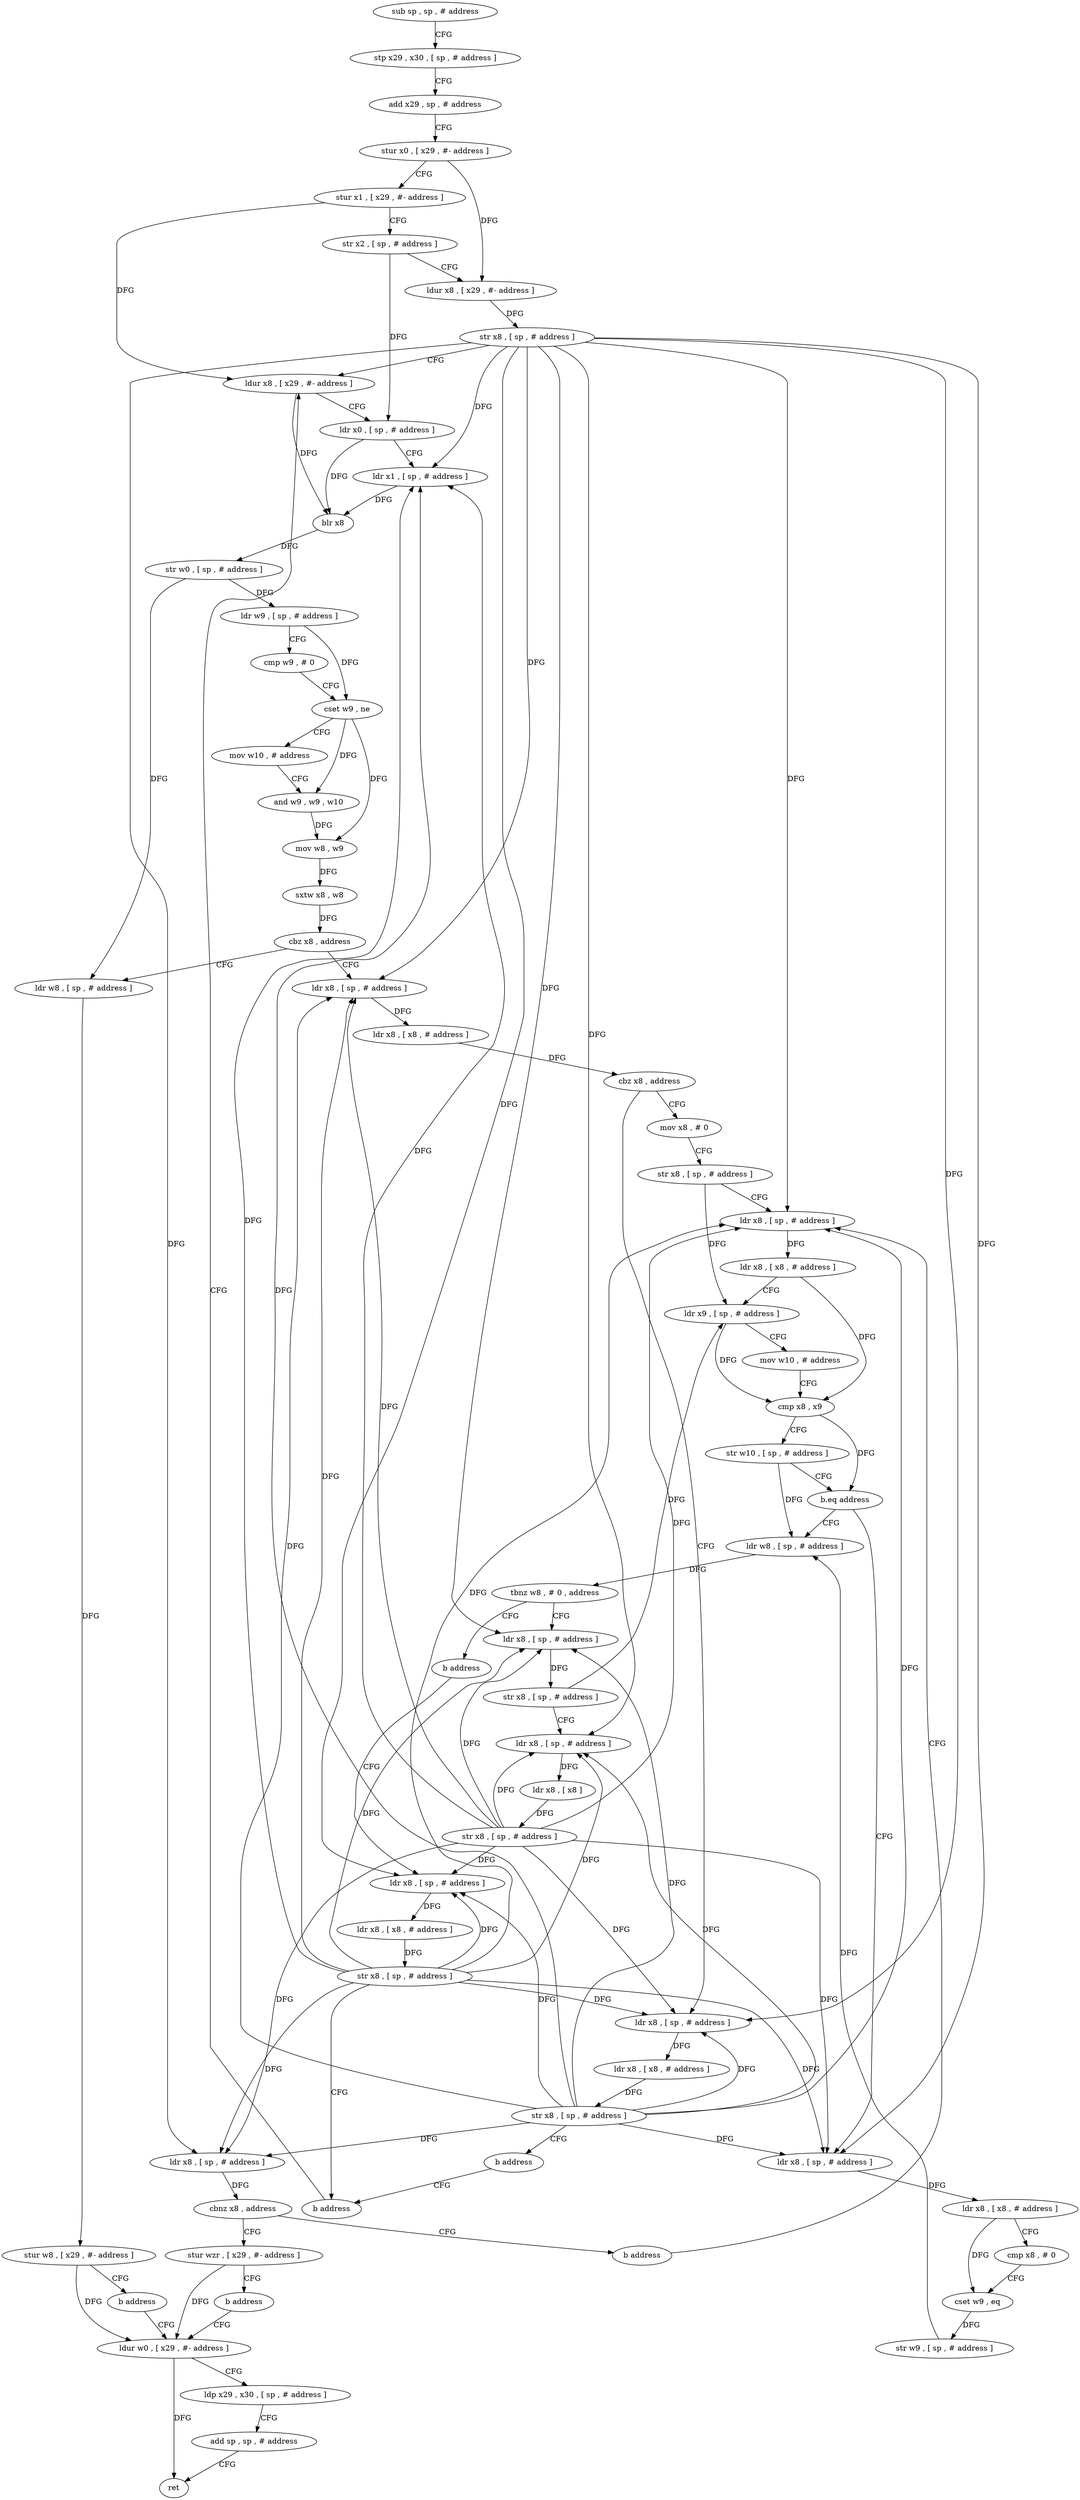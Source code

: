 digraph "func" {
"4270912" [label = "sub sp , sp , # address" ]
"4270916" [label = "stp x29 , x30 , [ sp , # address ]" ]
"4270920" [label = "add x29 , sp , # address" ]
"4270924" [label = "stur x0 , [ x29 , #- address ]" ]
"4270928" [label = "stur x1 , [ x29 , #- address ]" ]
"4270932" [label = "str x2 , [ sp , # address ]" ]
"4270936" [label = "ldur x8 , [ x29 , #- address ]" ]
"4270940" [label = "str x8 , [ sp , # address ]" ]
"4270944" [label = "ldur x8 , [ x29 , #- address ]" ]
"4271008" [label = "ldr x8 , [ sp , # address ]" ]
"4271012" [label = "ldr x8 , [ x8 , # address ]" ]
"4271016" [label = "cbz x8 , address" ]
"4271036" [label = "mov x8 , # 0" ]
"4271020" [label = "ldr x8 , [ sp , # address ]" ]
"4270996" [label = "ldr w8 , [ sp , # address ]" ]
"4271000" [label = "stur w8 , [ x29 , #- address ]" ]
"4271004" [label = "b address" ]
"4271160" [label = "ldur w0 , [ x29 , #- address ]" ]
"4271040" [label = "str x8 , [ sp , # address ]" ]
"4271044" [label = "ldr x8 , [ sp , # address ]" ]
"4271024" [label = "ldr x8 , [ x8 , # address ]" ]
"4271028" [label = "str x8 , [ sp , # address ]" ]
"4271032" [label = "b address" ]
"4271156" [label = "b address" ]
"4271164" [label = "ldp x29 , x30 , [ sp , # address ]" ]
"4271168" [label = "add sp , sp , # address" ]
"4271172" [label = "ret" ]
"4271092" [label = "ldr w8 , [ sp , # address ]" ]
"4271096" [label = "tbnz w8 , # 0 , address" ]
"4271104" [label = "ldr x8 , [ sp , # address ]" ]
"4271100" [label = "b address" ]
"4271072" [label = "ldr x8 , [ sp , # address ]" ]
"4271076" [label = "ldr x8 , [ x8 , # address ]" ]
"4271080" [label = "cmp x8 , # 0" ]
"4271084" [label = "cset w9 , eq" ]
"4271088" [label = "str w9 , [ sp , # address ]" ]
"4271108" [label = "str x8 , [ sp , # address ]" ]
"4271112" [label = "ldr x8 , [ sp , # address ]" ]
"4271116" [label = "ldr x8 , [ x8 ]" ]
"4271120" [label = "str x8 , [ sp , # address ]" ]
"4271124" [label = "ldr x8 , [ sp , # address ]" ]
"4271128" [label = "cbnz x8 , address" ]
"4271140" [label = "b address" ]
"4271132" [label = "stur wzr , [ x29 , #- address ]" ]
"4271144" [label = "ldr x8 , [ sp , # address ]" ]
"4270948" [label = "ldr x0 , [ sp , # address ]" ]
"4270952" [label = "ldr x1 , [ sp , # address ]" ]
"4270956" [label = "blr x8" ]
"4270960" [label = "str w0 , [ sp , # address ]" ]
"4270964" [label = "ldr w9 , [ sp , # address ]" ]
"4270968" [label = "cmp w9 , # 0" ]
"4270972" [label = "cset w9 , ne" ]
"4270976" [label = "mov w10 , # address" ]
"4270980" [label = "and w9 , w9 , w10" ]
"4270984" [label = "mov w8 , w9" ]
"4270988" [label = "sxtw x8 , w8" ]
"4270992" [label = "cbz x8 , address" ]
"4271136" [label = "b address" ]
"4271148" [label = "ldr x8 , [ x8 , # address ]" ]
"4271152" [label = "str x8 , [ sp , # address ]" ]
"4271048" [label = "ldr x8 , [ x8 , # address ]" ]
"4271052" [label = "ldr x9 , [ sp , # address ]" ]
"4271056" [label = "mov w10 , # address" ]
"4271060" [label = "cmp x8 , x9" ]
"4271064" [label = "str w10 , [ sp , # address ]" ]
"4271068" [label = "b.eq address" ]
"4270912" -> "4270916" [ label = "CFG" ]
"4270916" -> "4270920" [ label = "CFG" ]
"4270920" -> "4270924" [ label = "CFG" ]
"4270924" -> "4270928" [ label = "CFG" ]
"4270924" -> "4270936" [ label = "DFG" ]
"4270928" -> "4270932" [ label = "CFG" ]
"4270928" -> "4270944" [ label = "DFG" ]
"4270932" -> "4270936" [ label = "CFG" ]
"4270932" -> "4270948" [ label = "DFG" ]
"4270936" -> "4270940" [ label = "DFG" ]
"4270940" -> "4270944" [ label = "CFG" ]
"4270940" -> "4270952" [ label = "DFG" ]
"4270940" -> "4271008" [ label = "DFG" ]
"4270940" -> "4271020" [ label = "DFG" ]
"4270940" -> "4271044" [ label = "DFG" ]
"4270940" -> "4271072" [ label = "DFG" ]
"4270940" -> "4271104" [ label = "DFG" ]
"4270940" -> "4271112" [ label = "DFG" ]
"4270940" -> "4271124" [ label = "DFG" ]
"4270940" -> "4271144" [ label = "DFG" ]
"4270944" -> "4270948" [ label = "CFG" ]
"4270944" -> "4270956" [ label = "DFG" ]
"4271008" -> "4271012" [ label = "DFG" ]
"4271012" -> "4271016" [ label = "DFG" ]
"4271016" -> "4271036" [ label = "CFG" ]
"4271016" -> "4271020" [ label = "CFG" ]
"4271036" -> "4271040" [ label = "CFG" ]
"4271020" -> "4271024" [ label = "DFG" ]
"4270996" -> "4271000" [ label = "DFG" ]
"4271000" -> "4271004" [ label = "CFG" ]
"4271000" -> "4271160" [ label = "DFG" ]
"4271004" -> "4271160" [ label = "CFG" ]
"4271160" -> "4271164" [ label = "CFG" ]
"4271160" -> "4271172" [ label = "DFG" ]
"4271040" -> "4271044" [ label = "CFG" ]
"4271040" -> "4271052" [ label = "DFG" ]
"4271044" -> "4271048" [ label = "DFG" ]
"4271024" -> "4271028" [ label = "DFG" ]
"4271028" -> "4271032" [ label = "CFG" ]
"4271028" -> "4270952" [ label = "DFG" ]
"4271028" -> "4271008" [ label = "DFG" ]
"4271028" -> "4271020" [ label = "DFG" ]
"4271028" -> "4271044" [ label = "DFG" ]
"4271028" -> "4271072" [ label = "DFG" ]
"4271028" -> "4271104" [ label = "DFG" ]
"4271028" -> "4271112" [ label = "DFG" ]
"4271028" -> "4271124" [ label = "DFG" ]
"4271028" -> "4271144" [ label = "DFG" ]
"4271032" -> "4271156" [ label = "CFG" ]
"4271156" -> "4270944" [ label = "CFG" ]
"4271164" -> "4271168" [ label = "CFG" ]
"4271168" -> "4271172" [ label = "CFG" ]
"4271092" -> "4271096" [ label = "DFG" ]
"4271096" -> "4271104" [ label = "CFG" ]
"4271096" -> "4271100" [ label = "CFG" ]
"4271104" -> "4271108" [ label = "DFG" ]
"4271100" -> "4271144" [ label = "CFG" ]
"4271072" -> "4271076" [ label = "DFG" ]
"4271076" -> "4271080" [ label = "CFG" ]
"4271076" -> "4271084" [ label = "DFG" ]
"4271080" -> "4271084" [ label = "CFG" ]
"4271084" -> "4271088" [ label = "DFG" ]
"4271088" -> "4271092" [ label = "DFG" ]
"4271108" -> "4271112" [ label = "CFG" ]
"4271108" -> "4271052" [ label = "DFG" ]
"4271112" -> "4271116" [ label = "DFG" ]
"4271116" -> "4271120" [ label = "DFG" ]
"4271120" -> "4271124" [ label = "DFG" ]
"4271120" -> "4270952" [ label = "DFG" ]
"4271120" -> "4271008" [ label = "DFG" ]
"4271120" -> "4271020" [ label = "DFG" ]
"4271120" -> "4271044" [ label = "DFG" ]
"4271120" -> "4271072" [ label = "DFG" ]
"4271120" -> "4271104" [ label = "DFG" ]
"4271120" -> "4271112" [ label = "DFG" ]
"4271120" -> "4271144" [ label = "DFG" ]
"4271124" -> "4271128" [ label = "DFG" ]
"4271128" -> "4271140" [ label = "CFG" ]
"4271128" -> "4271132" [ label = "CFG" ]
"4271140" -> "4271044" [ label = "CFG" ]
"4271132" -> "4271136" [ label = "CFG" ]
"4271132" -> "4271160" [ label = "DFG" ]
"4271144" -> "4271148" [ label = "DFG" ]
"4270948" -> "4270952" [ label = "CFG" ]
"4270948" -> "4270956" [ label = "DFG" ]
"4270952" -> "4270956" [ label = "DFG" ]
"4270956" -> "4270960" [ label = "DFG" ]
"4270960" -> "4270964" [ label = "DFG" ]
"4270960" -> "4270996" [ label = "DFG" ]
"4270964" -> "4270968" [ label = "CFG" ]
"4270964" -> "4270972" [ label = "DFG" ]
"4270968" -> "4270972" [ label = "CFG" ]
"4270972" -> "4270976" [ label = "CFG" ]
"4270972" -> "4270980" [ label = "DFG" ]
"4270972" -> "4270984" [ label = "DFG" ]
"4270976" -> "4270980" [ label = "CFG" ]
"4270980" -> "4270984" [ label = "DFG" ]
"4270984" -> "4270988" [ label = "DFG" ]
"4270988" -> "4270992" [ label = "DFG" ]
"4270992" -> "4271008" [ label = "CFG" ]
"4270992" -> "4270996" [ label = "CFG" ]
"4271136" -> "4271160" [ label = "CFG" ]
"4271148" -> "4271152" [ label = "DFG" ]
"4271152" -> "4271156" [ label = "CFG" ]
"4271152" -> "4270952" [ label = "DFG" ]
"4271152" -> "4271008" [ label = "DFG" ]
"4271152" -> "4271020" [ label = "DFG" ]
"4271152" -> "4271044" [ label = "DFG" ]
"4271152" -> "4271072" [ label = "DFG" ]
"4271152" -> "4271104" [ label = "DFG" ]
"4271152" -> "4271112" [ label = "DFG" ]
"4271152" -> "4271124" [ label = "DFG" ]
"4271152" -> "4271144" [ label = "DFG" ]
"4271048" -> "4271052" [ label = "CFG" ]
"4271048" -> "4271060" [ label = "DFG" ]
"4271052" -> "4271056" [ label = "CFG" ]
"4271052" -> "4271060" [ label = "DFG" ]
"4271056" -> "4271060" [ label = "CFG" ]
"4271060" -> "4271064" [ label = "CFG" ]
"4271060" -> "4271068" [ label = "DFG" ]
"4271064" -> "4271068" [ label = "CFG" ]
"4271064" -> "4271092" [ label = "DFG" ]
"4271068" -> "4271092" [ label = "CFG" ]
"4271068" -> "4271072" [ label = "CFG" ]
}
